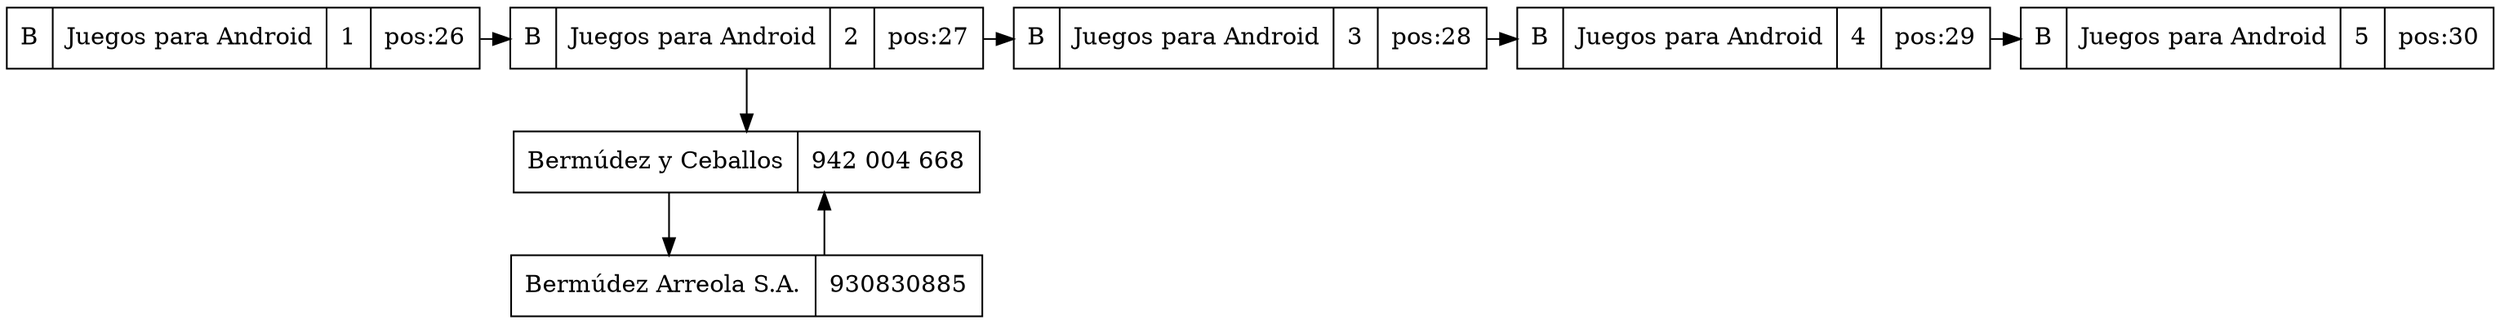 digraph G{
node[shape="box" shape="record"]
graph[splines="ortho"]
node25[label="B|Juegos para Android|1|pos:26"];
node25->node26;
node26[label="B|Juegos para Android|2|pos:27"];
node0xc0000505f0[label="Bermúdez y Ceballos|942 004 668"];
node26->node0xc0000505f0;
node0xc000050640[label="Bermúdez Arreola S.A.|930830885"];
node0xc0000505f0->node0xc000050640;
node0xc000050640->node0xc0000505f0;
node26->node27;
node27[label="B|Juegos para Android|3|pos:28"];
node27->node28;
node28[label="B|Juegos para Android|4|pos:29"];
node28->node29;
node29[label="B|Juegos para Android|5|pos:30"];
{rank="same"; node25; node26; node27; node28; node29}
}
